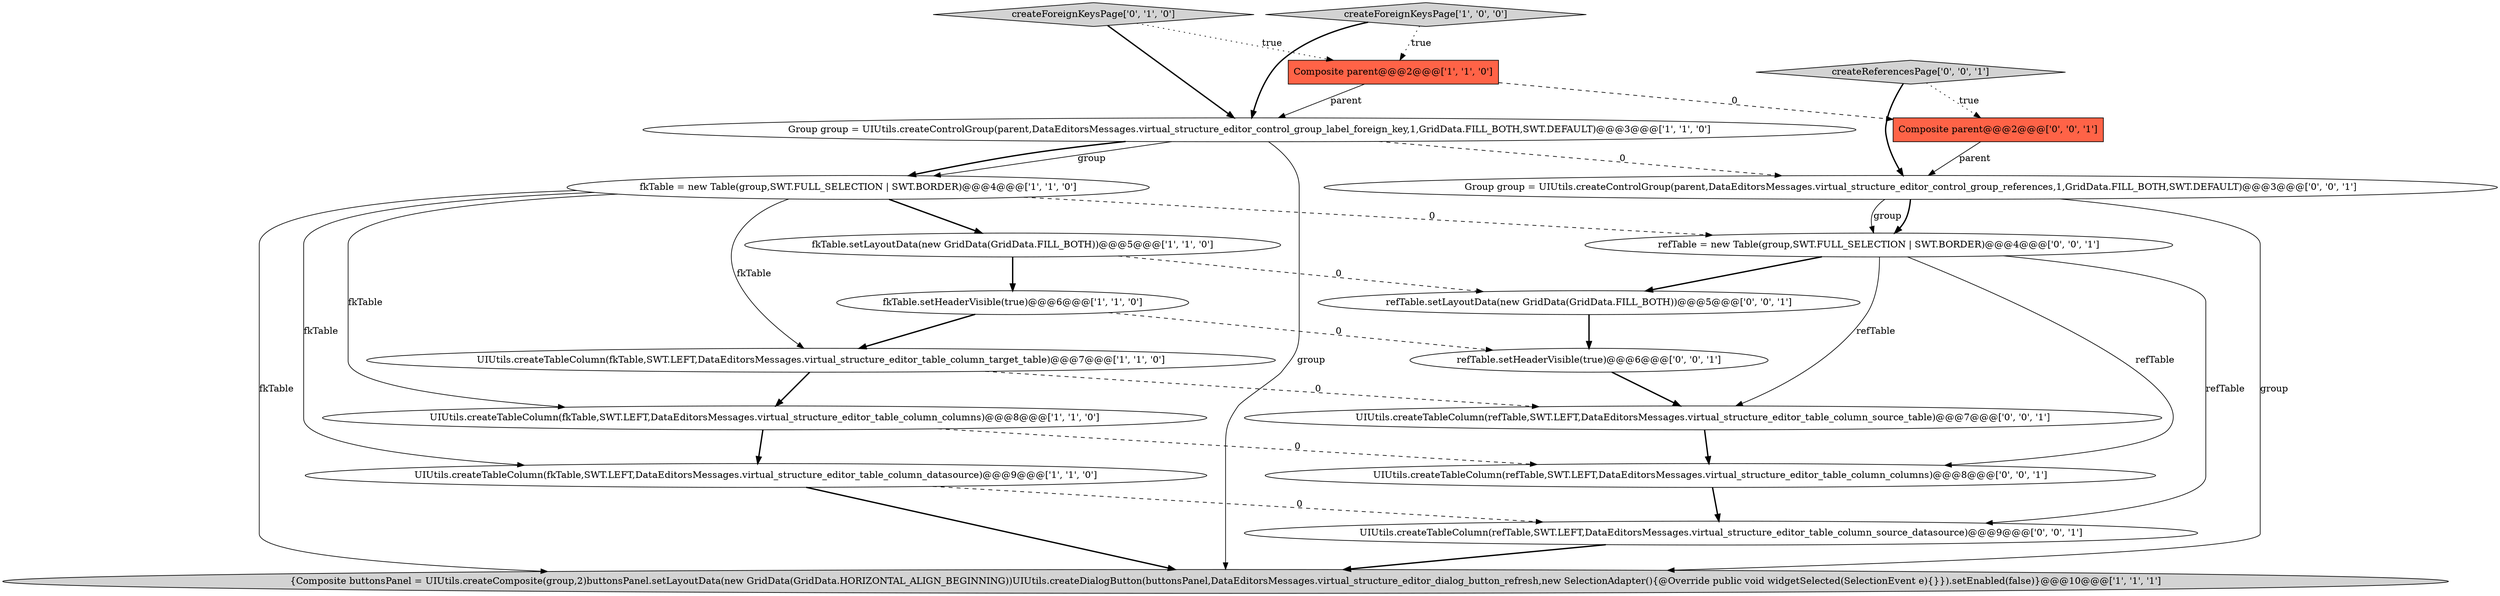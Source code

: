 digraph {
13 [style = filled, label = "UIUtils.createTableColumn(refTable,SWT.LEFT,DataEditorsMessages.virtual_structure_editor_table_column_columns)@@@8@@@['0', '0', '1']", fillcolor = white, shape = ellipse image = "AAA0AAABBB3BBB"];
4 [style = filled, label = "fkTable = new Table(group,SWT.FULL_SELECTION | SWT.BORDER)@@@4@@@['1', '1', '0']", fillcolor = white, shape = ellipse image = "AAA0AAABBB1BBB"];
11 [style = filled, label = "refTable.setHeaderVisible(true)@@@6@@@['0', '0', '1']", fillcolor = white, shape = ellipse image = "AAA0AAABBB3BBB"];
10 [style = filled, label = "createForeignKeysPage['0', '1', '0']", fillcolor = lightgray, shape = diamond image = "AAA0AAABBB2BBB"];
7 [style = filled, label = "fkTable.setHeaderVisible(true)@@@6@@@['1', '1', '0']", fillcolor = white, shape = ellipse image = "AAA0AAABBB1BBB"];
1 [style = filled, label = "{Composite buttonsPanel = UIUtils.createComposite(group,2)buttonsPanel.setLayoutData(new GridData(GridData.HORIZONTAL_ALIGN_BEGINNING))UIUtils.createDialogButton(buttonsPanel,DataEditorsMessages.virtual_structure_editor_dialog_button_refresh,new SelectionAdapter(){@Override public void widgetSelected(SelectionEvent e){}}).setEnabled(false)}@@@10@@@['1', '1', '1']", fillcolor = lightgray, shape = ellipse image = "AAA0AAABBB1BBB"];
19 [style = filled, label = "refTable = new Table(group,SWT.FULL_SELECTION | SWT.BORDER)@@@4@@@['0', '0', '1']", fillcolor = white, shape = ellipse image = "AAA0AAABBB3BBB"];
14 [style = filled, label = "UIUtils.createTableColumn(refTable,SWT.LEFT,DataEditorsMessages.virtual_structure_editor_table_column_source_table)@@@7@@@['0', '0', '1']", fillcolor = white, shape = ellipse image = "AAA0AAABBB3BBB"];
18 [style = filled, label = "Group group = UIUtils.createControlGroup(parent,DataEditorsMessages.virtual_structure_editor_control_group_references,1,GridData.FILL_BOTH,SWT.DEFAULT)@@@3@@@['0', '0', '1']", fillcolor = white, shape = ellipse image = "AAA0AAABBB3BBB"];
0 [style = filled, label = "UIUtils.createTableColumn(fkTable,SWT.LEFT,DataEditorsMessages.virtual_structure_editor_table_column_datasource)@@@9@@@['1', '1', '0']", fillcolor = white, shape = ellipse image = "AAA0AAABBB1BBB"];
9 [style = filled, label = "UIUtils.createTableColumn(fkTable,SWT.LEFT,DataEditorsMessages.virtual_structure_editor_table_column_columns)@@@8@@@['1', '1', '0']", fillcolor = white, shape = ellipse image = "AAA0AAABBB1BBB"];
5 [style = filled, label = "UIUtils.createTableColumn(fkTable,SWT.LEFT,DataEditorsMessages.virtual_structure_editor_table_column_target_table)@@@7@@@['1', '1', '0']", fillcolor = white, shape = ellipse image = "AAA0AAABBB1BBB"];
8 [style = filled, label = "fkTable.setLayoutData(new GridData(GridData.FILL_BOTH))@@@5@@@['1', '1', '0']", fillcolor = white, shape = ellipse image = "AAA0AAABBB1BBB"];
15 [style = filled, label = "createReferencesPage['0', '0', '1']", fillcolor = lightgray, shape = diamond image = "AAA0AAABBB3BBB"];
17 [style = filled, label = "refTable.setLayoutData(new GridData(GridData.FILL_BOTH))@@@5@@@['0', '0', '1']", fillcolor = white, shape = ellipse image = "AAA0AAABBB3BBB"];
12 [style = filled, label = "UIUtils.createTableColumn(refTable,SWT.LEFT,DataEditorsMessages.virtual_structure_editor_table_column_source_datasource)@@@9@@@['0', '0', '1']", fillcolor = white, shape = ellipse image = "AAA0AAABBB3BBB"];
16 [style = filled, label = "Composite parent@@@2@@@['0', '0', '1']", fillcolor = tomato, shape = box image = "AAA0AAABBB3BBB"];
6 [style = filled, label = "Composite parent@@@2@@@['1', '1', '0']", fillcolor = tomato, shape = box image = "AAA0AAABBB1BBB"];
2 [style = filled, label = "createForeignKeysPage['1', '0', '0']", fillcolor = lightgray, shape = diamond image = "AAA0AAABBB1BBB"];
3 [style = filled, label = "Group group = UIUtils.createControlGroup(parent,DataEditorsMessages.virtual_structure_editor_control_group_label_foreign_key,1,GridData.FILL_BOTH,SWT.DEFAULT)@@@3@@@['1', '1', '0']", fillcolor = white, shape = ellipse image = "AAA0AAABBB1BBB"];
4->5 [style = solid, label="fkTable"];
4->1 [style = solid, label="fkTable"];
3->4 [style = solid, label="group"];
5->14 [style = dashed, label="0"];
15->18 [style = bold, label=""];
3->1 [style = solid, label="group"];
4->9 [style = solid, label="fkTable"];
14->13 [style = bold, label=""];
12->1 [style = bold, label=""];
7->11 [style = dashed, label="0"];
2->6 [style = dotted, label="true"];
19->13 [style = solid, label="refTable"];
16->18 [style = solid, label="parent"];
4->8 [style = bold, label=""];
9->0 [style = bold, label=""];
19->12 [style = solid, label="refTable"];
5->9 [style = bold, label=""];
0->1 [style = bold, label=""];
11->14 [style = bold, label=""];
10->3 [style = bold, label=""];
2->3 [style = bold, label=""];
9->13 [style = dashed, label="0"];
13->12 [style = bold, label=""];
18->19 [style = bold, label=""];
19->17 [style = bold, label=""];
18->1 [style = solid, label="group"];
6->16 [style = dashed, label="0"];
17->11 [style = bold, label=""];
4->0 [style = solid, label="fkTable"];
3->18 [style = dashed, label="0"];
7->5 [style = bold, label=""];
10->6 [style = dotted, label="true"];
18->19 [style = solid, label="group"];
19->14 [style = solid, label="refTable"];
8->7 [style = bold, label=""];
15->16 [style = dotted, label="true"];
4->19 [style = dashed, label="0"];
8->17 [style = dashed, label="0"];
3->4 [style = bold, label=""];
6->3 [style = solid, label="parent"];
0->12 [style = dashed, label="0"];
}
